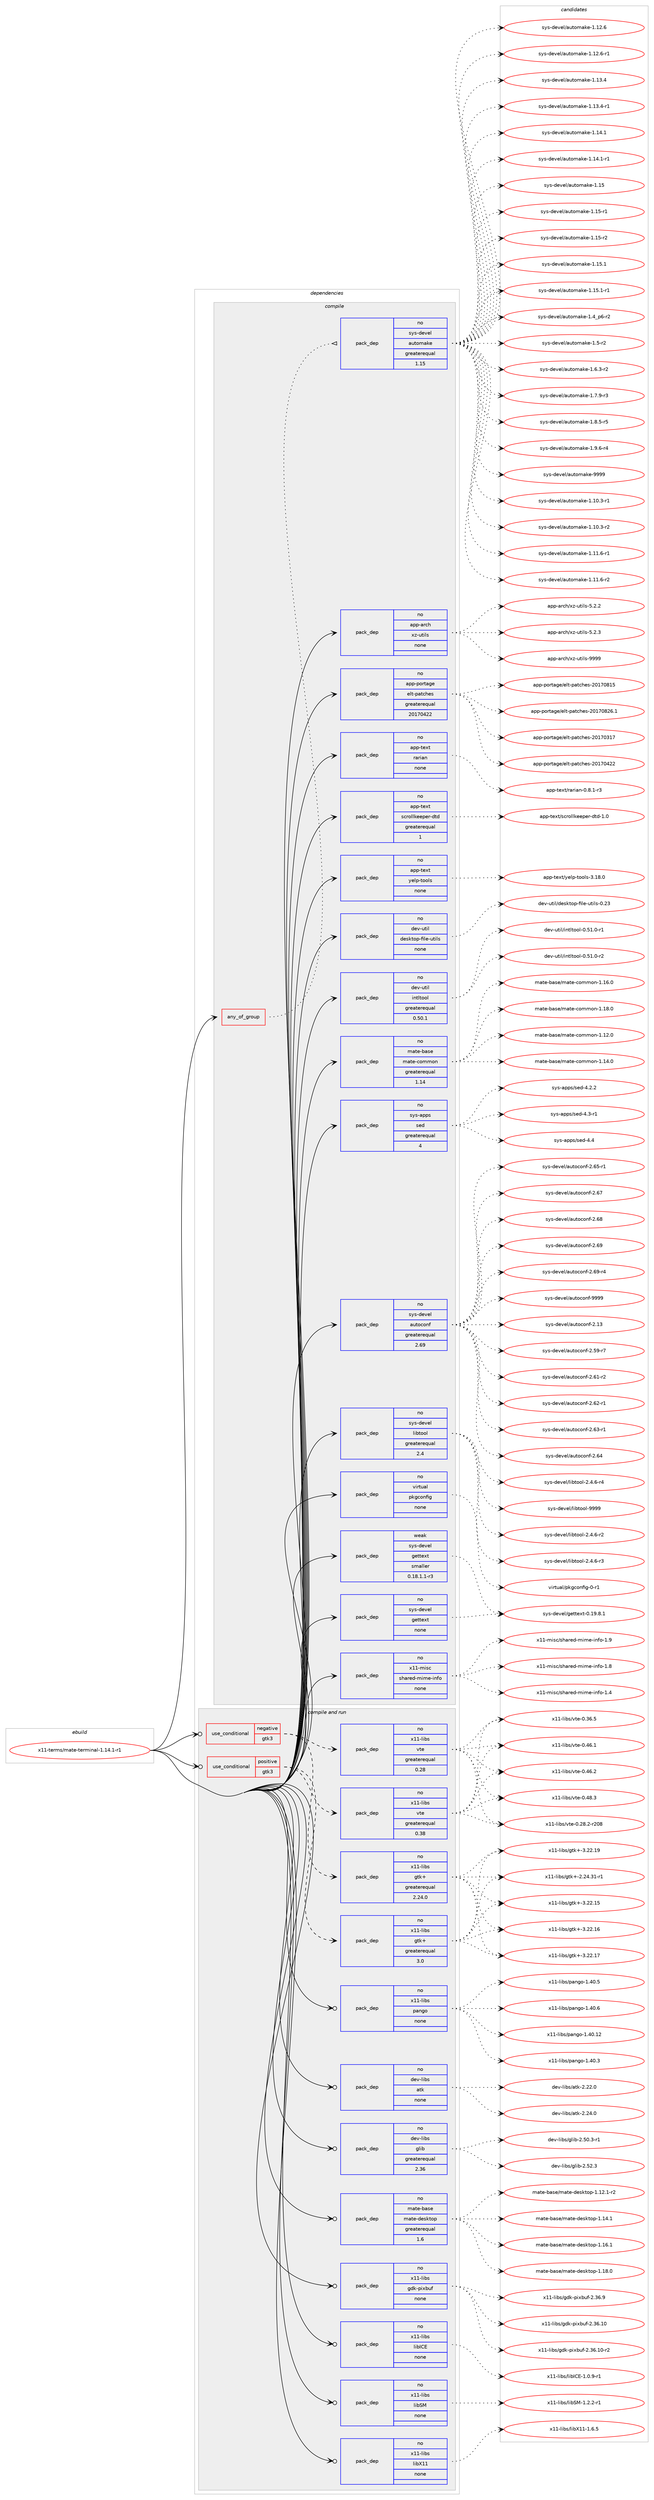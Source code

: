 digraph prolog {

# *************
# Graph options
# *************

newrank=true;
concentrate=true;
compound=true;
graph [rankdir=LR,fontname=Helvetica,fontsize=10,ranksep=1.5];#, ranksep=2.5, nodesep=0.2];
edge  [arrowhead=vee];
node  [fontname=Helvetica,fontsize=10];

# **********
# The ebuild
# **********

subgraph cluster_leftcol {
color=gray;
rank=same;
label=<<i>ebuild</i>>;
id [label="x11-terms/mate-terminal-1.14.1-r1", color=red, width=4, href="../x11-terms/mate-terminal-1.14.1-r1.svg"];
}

# ****************
# The dependencies
# ****************

subgraph cluster_midcol {
color=gray;
label=<<i>dependencies</i>>;
subgraph cluster_compile {
fillcolor="#eeeeee";
style=filled;
label=<<i>compile</i>>;
subgraph any9663 {
dependency528965 [label=<<TABLE BORDER="0" CELLBORDER="1" CELLSPACING="0" CELLPADDING="4"><TR><TD CELLPADDING="10">any_of_group</TD></TR></TABLE>>, shape=none, color=red];subgraph pack395229 {
dependency528966 [label=<<TABLE BORDER="0" CELLBORDER="1" CELLSPACING="0" CELLPADDING="4" WIDTH="220"><TR><TD ROWSPAN="6" CELLPADDING="30">pack_dep</TD></TR><TR><TD WIDTH="110">no</TD></TR><TR><TD>sys-devel</TD></TR><TR><TD>automake</TD></TR><TR><TD>greaterequal</TD></TR><TR><TD>1.15</TD></TR></TABLE>>, shape=none, color=blue];
}
dependency528965:e -> dependency528966:w [weight=20,style="dotted",arrowhead="oinv"];
}
id:e -> dependency528965:w [weight=20,style="solid",arrowhead="vee"];
subgraph pack395230 {
dependency528967 [label=<<TABLE BORDER="0" CELLBORDER="1" CELLSPACING="0" CELLPADDING="4" WIDTH="220"><TR><TD ROWSPAN="6" CELLPADDING="30">pack_dep</TD></TR><TR><TD WIDTH="110">no</TD></TR><TR><TD>app-arch</TD></TR><TR><TD>xz-utils</TD></TR><TR><TD>none</TD></TR><TR><TD></TD></TR></TABLE>>, shape=none, color=blue];
}
id:e -> dependency528967:w [weight=20,style="solid",arrowhead="vee"];
subgraph pack395231 {
dependency528968 [label=<<TABLE BORDER="0" CELLBORDER="1" CELLSPACING="0" CELLPADDING="4" WIDTH="220"><TR><TD ROWSPAN="6" CELLPADDING="30">pack_dep</TD></TR><TR><TD WIDTH="110">no</TD></TR><TR><TD>app-portage</TD></TR><TR><TD>elt-patches</TD></TR><TR><TD>greaterequal</TD></TR><TR><TD>20170422</TD></TR></TABLE>>, shape=none, color=blue];
}
id:e -> dependency528968:w [weight=20,style="solid",arrowhead="vee"];
subgraph pack395232 {
dependency528969 [label=<<TABLE BORDER="0" CELLBORDER="1" CELLSPACING="0" CELLPADDING="4" WIDTH="220"><TR><TD ROWSPAN="6" CELLPADDING="30">pack_dep</TD></TR><TR><TD WIDTH="110">no</TD></TR><TR><TD>app-text</TD></TR><TR><TD>rarian</TD></TR><TR><TD>none</TD></TR><TR><TD></TD></TR></TABLE>>, shape=none, color=blue];
}
id:e -> dependency528969:w [weight=20,style="solid",arrowhead="vee"];
subgraph pack395233 {
dependency528970 [label=<<TABLE BORDER="0" CELLBORDER="1" CELLSPACING="0" CELLPADDING="4" WIDTH="220"><TR><TD ROWSPAN="6" CELLPADDING="30">pack_dep</TD></TR><TR><TD WIDTH="110">no</TD></TR><TR><TD>app-text</TD></TR><TR><TD>scrollkeeper-dtd</TD></TR><TR><TD>greaterequal</TD></TR><TR><TD>1</TD></TR></TABLE>>, shape=none, color=blue];
}
id:e -> dependency528970:w [weight=20,style="solid",arrowhead="vee"];
subgraph pack395234 {
dependency528971 [label=<<TABLE BORDER="0" CELLBORDER="1" CELLSPACING="0" CELLPADDING="4" WIDTH="220"><TR><TD ROWSPAN="6" CELLPADDING="30">pack_dep</TD></TR><TR><TD WIDTH="110">no</TD></TR><TR><TD>app-text</TD></TR><TR><TD>yelp-tools</TD></TR><TR><TD>none</TD></TR><TR><TD></TD></TR></TABLE>>, shape=none, color=blue];
}
id:e -> dependency528971:w [weight=20,style="solid",arrowhead="vee"];
subgraph pack395235 {
dependency528972 [label=<<TABLE BORDER="0" CELLBORDER="1" CELLSPACING="0" CELLPADDING="4" WIDTH="220"><TR><TD ROWSPAN="6" CELLPADDING="30">pack_dep</TD></TR><TR><TD WIDTH="110">no</TD></TR><TR><TD>dev-util</TD></TR><TR><TD>desktop-file-utils</TD></TR><TR><TD>none</TD></TR><TR><TD></TD></TR></TABLE>>, shape=none, color=blue];
}
id:e -> dependency528972:w [weight=20,style="solid",arrowhead="vee"];
subgraph pack395236 {
dependency528973 [label=<<TABLE BORDER="0" CELLBORDER="1" CELLSPACING="0" CELLPADDING="4" WIDTH="220"><TR><TD ROWSPAN="6" CELLPADDING="30">pack_dep</TD></TR><TR><TD WIDTH="110">no</TD></TR><TR><TD>dev-util</TD></TR><TR><TD>intltool</TD></TR><TR><TD>greaterequal</TD></TR><TR><TD>0.50.1</TD></TR></TABLE>>, shape=none, color=blue];
}
id:e -> dependency528973:w [weight=20,style="solid",arrowhead="vee"];
subgraph pack395237 {
dependency528974 [label=<<TABLE BORDER="0" CELLBORDER="1" CELLSPACING="0" CELLPADDING="4" WIDTH="220"><TR><TD ROWSPAN="6" CELLPADDING="30">pack_dep</TD></TR><TR><TD WIDTH="110">no</TD></TR><TR><TD>mate-base</TD></TR><TR><TD>mate-common</TD></TR><TR><TD>greaterequal</TD></TR><TR><TD>1.14</TD></TR></TABLE>>, shape=none, color=blue];
}
id:e -> dependency528974:w [weight=20,style="solid",arrowhead="vee"];
subgraph pack395238 {
dependency528975 [label=<<TABLE BORDER="0" CELLBORDER="1" CELLSPACING="0" CELLPADDING="4" WIDTH="220"><TR><TD ROWSPAN="6" CELLPADDING="30">pack_dep</TD></TR><TR><TD WIDTH="110">no</TD></TR><TR><TD>sys-apps</TD></TR><TR><TD>sed</TD></TR><TR><TD>greaterequal</TD></TR><TR><TD>4</TD></TR></TABLE>>, shape=none, color=blue];
}
id:e -> dependency528975:w [weight=20,style="solid",arrowhead="vee"];
subgraph pack395239 {
dependency528976 [label=<<TABLE BORDER="0" CELLBORDER="1" CELLSPACING="0" CELLPADDING="4" WIDTH="220"><TR><TD ROWSPAN="6" CELLPADDING="30">pack_dep</TD></TR><TR><TD WIDTH="110">no</TD></TR><TR><TD>sys-devel</TD></TR><TR><TD>autoconf</TD></TR><TR><TD>greaterequal</TD></TR><TR><TD>2.69</TD></TR></TABLE>>, shape=none, color=blue];
}
id:e -> dependency528976:w [weight=20,style="solid",arrowhead="vee"];
subgraph pack395240 {
dependency528977 [label=<<TABLE BORDER="0" CELLBORDER="1" CELLSPACING="0" CELLPADDING="4" WIDTH="220"><TR><TD ROWSPAN="6" CELLPADDING="30">pack_dep</TD></TR><TR><TD WIDTH="110">no</TD></TR><TR><TD>sys-devel</TD></TR><TR><TD>gettext</TD></TR><TR><TD>none</TD></TR><TR><TD></TD></TR></TABLE>>, shape=none, color=blue];
}
id:e -> dependency528977:w [weight=20,style="solid",arrowhead="vee"];
subgraph pack395241 {
dependency528978 [label=<<TABLE BORDER="0" CELLBORDER="1" CELLSPACING="0" CELLPADDING="4" WIDTH="220"><TR><TD ROWSPAN="6" CELLPADDING="30">pack_dep</TD></TR><TR><TD WIDTH="110">no</TD></TR><TR><TD>sys-devel</TD></TR><TR><TD>libtool</TD></TR><TR><TD>greaterequal</TD></TR><TR><TD>2.4</TD></TR></TABLE>>, shape=none, color=blue];
}
id:e -> dependency528978:w [weight=20,style="solid",arrowhead="vee"];
subgraph pack395242 {
dependency528979 [label=<<TABLE BORDER="0" CELLBORDER="1" CELLSPACING="0" CELLPADDING="4" WIDTH="220"><TR><TD ROWSPAN="6" CELLPADDING="30">pack_dep</TD></TR><TR><TD WIDTH="110">no</TD></TR><TR><TD>virtual</TD></TR><TR><TD>pkgconfig</TD></TR><TR><TD>none</TD></TR><TR><TD></TD></TR></TABLE>>, shape=none, color=blue];
}
id:e -> dependency528979:w [weight=20,style="solid",arrowhead="vee"];
subgraph pack395243 {
dependency528980 [label=<<TABLE BORDER="0" CELLBORDER="1" CELLSPACING="0" CELLPADDING="4" WIDTH="220"><TR><TD ROWSPAN="6" CELLPADDING="30">pack_dep</TD></TR><TR><TD WIDTH="110">no</TD></TR><TR><TD>x11-misc</TD></TR><TR><TD>shared-mime-info</TD></TR><TR><TD>none</TD></TR><TR><TD></TD></TR></TABLE>>, shape=none, color=blue];
}
id:e -> dependency528980:w [weight=20,style="solid",arrowhead="vee"];
subgraph pack395244 {
dependency528981 [label=<<TABLE BORDER="0" CELLBORDER="1" CELLSPACING="0" CELLPADDING="4" WIDTH="220"><TR><TD ROWSPAN="6" CELLPADDING="30">pack_dep</TD></TR><TR><TD WIDTH="110">weak</TD></TR><TR><TD>sys-devel</TD></TR><TR><TD>gettext</TD></TR><TR><TD>smaller</TD></TR><TR><TD>0.18.1.1-r3</TD></TR></TABLE>>, shape=none, color=blue];
}
id:e -> dependency528981:w [weight=20,style="solid",arrowhead="vee"];
}
subgraph cluster_compileandrun {
fillcolor="#eeeeee";
style=filled;
label=<<i>compile and run</i>>;
subgraph cond123724 {
dependency528982 [label=<<TABLE BORDER="0" CELLBORDER="1" CELLSPACING="0" CELLPADDING="4"><TR><TD ROWSPAN="3" CELLPADDING="10">use_conditional</TD></TR><TR><TD>negative</TD></TR><TR><TD>gtk3</TD></TR></TABLE>>, shape=none, color=red];
subgraph pack395245 {
dependency528983 [label=<<TABLE BORDER="0" CELLBORDER="1" CELLSPACING="0" CELLPADDING="4" WIDTH="220"><TR><TD ROWSPAN="6" CELLPADDING="30">pack_dep</TD></TR><TR><TD WIDTH="110">no</TD></TR><TR><TD>x11-libs</TD></TR><TR><TD>gtk+</TD></TR><TR><TD>greaterequal</TD></TR><TR><TD>2.24.0</TD></TR></TABLE>>, shape=none, color=blue];
}
dependency528982:e -> dependency528983:w [weight=20,style="dashed",arrowhead="vee"];
subgraph pack395246 {
dependency528984 [label=<<TABLE BORDER="0" CELLBORDER="1" CELLSPACING="0" CELLPADDING="4" WIDTH="220"><TR><TD ROWSPAN="6" CELLPADDING="30">pack_dep</TD></TR><TR><TD WIDTH="110">no</TD></TR><TR><TD>x11-libs</TD></TR><TR><TD>vte</TD></TR><TR><TD>greaterequal</TD></TR><TR><TD>0.28</TD></TR></TABLE>>, shape=none, color=blue];
}
dependency528982:e -> dependency528984:w [weight=20,style="dashed",arrowhead="vee"];
}
id:e -> dependency528982:w [weight=20,style="solid",arrowhead="odotvee"];
subgraph cond123725 {
dependency528985 [label=<<TABLE BORDER="0" CELLBORDER="1" CELLSPACING="0" CELLPADDING="4"><TR><TD ROWSPAN="3" CELLPADDING="10">use_conditional</TD></TR><TR><TD>positive</TD></TR><TR><TD>gtk3</TD></TR></TABLE>>, shape=none, color=red];
subgraph pack395247 {
dependency528986 [label=<<TABLE BORDER="0" CELLBORDER="1" CELLSPACING="0" CELLPADDING="4" WIDTH="220"><TR><TD ROWSPAN="6" CELLPADDING="30">pack_dep</TD></TR><TR><TD WIDTH="110">no</TD></TR><TR><TD>x11-libs</TD></TR><TR><TD>gtk+</TD></TR><TR><TD>greaterequal</TD></TR><TR><TD>3.0</TD></TR></TABLE>>, shape=none, color=blue];
}
dependency528985:e -> dependency528986:w [weight=20,style="dashed",arrowhead="vee"];
subgraph pack395248 {
dependency528987 [label=<<TABLE BORDER="0" CELLBORDER="1" CELLSPACING="0" CELLPADDING="4" WIDTH="220"><TR><TD ROWSPAN="6" CELLPADDING="30">pack_dep</TD></TR><TR><TD WIDTH="110">no</TD></TR><TR><TD>x11-libs</TD></TR><TR><TD>vte</TD></TR><TR><TD>greaterequal</TD></TR><TR><TD>0.38</TD></TR></TABLE>>, shape=none, color=blue];
}
dependency528985:e -> dependency528987:w [weight=20,style="dashed",arrowhead="vee"];
}
id:e -> dependency528985:w [weight=20,style="solid",arrowhead="odotvee"];
subgraph pack395249 {
dependency528988 [label=<<TABLE BORDER="0" CELLBORDER="1" CELLSPACING="0" CELLPADDING="4" WIDTH="220"><TR><TD ROWSPAN="6" CELLPADDING="30">pack_dep</TD></TR><TR><TD WIDTH="110">no</TD></TR><TR><TD>dev-libs</TD></TR><TR><TD>atk</TD></TR><TR><TD>none</TD></TR><TR><TD></TD></TR></TABLE>>, shape=none, color=blue];
}
id:e -> dependency528988:w [weight=20,style="solid",arrowhead="odotvee"];
subgraph pack395250 {
dependency528989 [label=<<TABLE BORDER="0" CELLBORDER="1" CELLSPACING="0" CELLPADDING="4" WIDTH="220"><TR><TD ROWSPAN="6" CELLPADDING="30">pack_dep</TD></TR><TR><TD WIDTH="110">no</TD></TR><TR><TD>dev-libs</TD></TR><TR><TD>glib</TD></TR><TR><TD>greaterequal</TD></TR><TR><TD>2.36</TD></TR></TABLE>>, shape=none, color=blue];
}
id:e -> dependency528989:w [weight=20,style="solid",arrowhead="odotvee"];
subgraph pack395251 {
dependency528990 [label=<<TABLE BORDER="0" CELLBORDER="1" CELLSPACING="0" CELLPADDING="4" WIDTH="220"><TR><TD ROWSPAN="6" CELLPADDING="30">pack_dep</TD></TR><TR><TD WIDTH="110">no</TD></TR><TR><TD>mate-base</TD></TR><TR><TD>mate-desktop</TD></TR><TR><TD>greaterequal</TD></TR><TR><TD>1.6</TD></TR></TABLE>>, shape=none, color=blue];
}
id:e -> dependency528990:w [weight=20,style="solid",arrowhead="odotvee"];
subgraph pack395252 {
dependency528991 [label=<<TABLE BORDER="0" CELLBORDER="1" CELLSPACING="0" CELLPADDING="4" WIDTH="220"><TR><TD ROWSPAN="6" CELLPADDING="30">pack_dep</TD></TR><TR><TD WIDTH="110">no</TD></TR><TR><TD>x11-libs</TD></TR><TR><TD>gdk-pixbuf</TD></TR><TR><TD>none</TD></TR><TR><TD></TD></TR></TABLE>>, shape=none, color=blue];
}
id:e -> dependency528991:w [weight=20,style="solid",arrowhead="odotvee"];
subgraph pack395253 {
dependency528992 [label=<<TABLE BORDER="0" CELLBORDER="1" CELLSPACING="0" CELLPADDING="4" WIDTH="220"><TR><TD ROWSPAN="6" CELLPADDING="30">pack_dep</TD></TR><TR><TD WIDTH="110">no</TD></TR><TR><TD>x11-libs</TD></TR><TR><TD>libICE</TD></TR><TR><TD>none</TD></TR><TR><TD></TD></TR></TABLE>>, shape=none, color=blue];
}
id:e -> dependency528992:w [weight=20,style="solid",arrowhead="odotvee"];
subgraph pack395254 {
dependency528993 [label=<<TABLE BORDER="0" CELLBORDER="1" CELLSPACING="0" CELLPADDING="4" WIDTH="220"><TR><TD ROWSPAN="6" CELLPADDING="30">pack_dep</TD></TR><TR><TD WIDTH="110">no</TD></TR><TR><TD>x11-libs</TD></TR><TR><TD>libSM</TD></TR><TR><TD>none</TD></TR><TR><TD></TD></TR></TABLE>>, shape=none, color=blue];
}
id:e -> dependency528993:w [weight=20,style="solid",arrowhead="odotvee"];
subgraph pack395255 {
dependency528994 [label=<<TABLE BORDER="0" CELLBORDER="1" CELLSPACING="0" CELLPADDING="4" WIDTH="220"><TR><TD ROWSPAN="6" CELLPADDING="30">pack_dep</TD></TR><TR><TD WIDTH="110">no</TD></TR><TR><TD>x11-libs</TD></TR><TR><TD>libX11</TD></TR><TR><TD>none</TD></TR><TR><TD></TD></TR></TABLE>>, shape=none, color=blue];
}
id:e -> dependency528994:w [weight=20,style="solid",arrowhead="odotvee"];
subgraph pack395256 {
dependency528995 [label=<<TABLE BORDER="0" CELLBORDER="1" CELLSPACING="0" CELLPADDING="4" WIDTH="220"><TR><TD ROWSPAN="6" CELLPADDING="30">pack_dep</TD></TR><TR><TD WIDTH="110">no</TD></TR><TR><TD>x11-libs</TD></TR><TR><TD>pango</TD></TR><TR><TD>none</TD></TR><TR><TD></TD></TR></TABLE>>, shape=none, color=blue];
}
id:e -> dependency528995:w [weight=20,style="solid",arrowhead="odotvee"];
}
subgraph cluster_run {
fillcolor="#eeeeee";
style=filled;
label=<<i>run</i>>;
}
}

# **************
# The candidates
# **************

subgraph cluster_choices {
rank=same;
color=gray;
label=<<i>candidates</i>>;

subgraph choice395229 {
color=black;
nodesep=1;
choice11512111545100101118101108479711711611110997107101454946494846514511449 [label="sys-devel/automake-1.10.3-r1", color=red, width=4,href="../sys-devel/automake-1.10.3-r1.svg"];
choice11512111545100101118101108479711711611110997107101454946494846514511450 [label="sys-devel/automake-1.10.3-r2", color=red, width=4,href="../sys-devel/automake-1.10.3-r2.svg"];
choice11512111545100101118101108479711711611110997107101454946494946544511449 [label="sys-devel/automake-1.11.6-r1", color=red, width=4,href="../sys-devel/automake-1.11.6-r1.svg"];
choice11512111545100101118101108479711711611110997107101454946494946544511450 [label="sys-devel/automake-1.11.6-r2", color=red, width=4,href="../sys-devel/automake-1.11.6-r2.svg"];
choice1151211154510010111810110847971171161111099710710145494649504654 [label="sys-devel/automake-1.12.6", color=red, width=4,href="../sys-devel/automake-1.12.6.svg"];
choice11512111545100101118101108479711711611110997107101454946495046544511449 [label="sys-devel/automake-1.12.6-r1", color=red, width=4,href="../sys-devel/automake-1.12.6-r1.svg"];
choice1151211154510010111810110847971171161111099710710145494649514652 [label="sys-devel/automake-1.13.4", color=red, width=4,href="../sys-devel/automake-1.13.4.svg"];
choice11512111545100101118101108479711711611110997107101454946495146524511449 [label="sys-devel/automake-1.13.4-r1", color=red, width=4,href="../sys-devel/automake-1.13.4-r1.svg"];
choice1151211154510010111810110847971171161111099710710145494649524649 [label="sys-devel/automake-1.14.1", color=red, width=4,href="../sys-devel/automake-1.14.1.svg"];
choice11512111545100101118101108479711711611110997107101454946495246494511449 [label="sys-devel/automake-1.14.1-r1", color=red, width=4,href="../sys-devel/automake-1.14.1-r1.svg"];
choice115121115451001011181011084797117116111109971071014549464953 [label="sys-devel/automake-1.15", color=red, width=4,href="../sys-devel/automake-1.15.svg"];
choice1151211154510010111810110847971171161111099710710145494649534511449 [label="sys-devel/automake-1.15-r1", color=red, width=4,href="../sys-devel/automake-1.15-r1.svg"];
choice1151211154510010111810110847971171161111099710710145494649534511450 [label="sys-devel/automake-1.15-r2", color=red, width=4,href="../sys-devel/automake-1.15-r2.svg"];
choice1151211154510010111810110847971171161111099710710145494649534649 [label="sys-devel/automake-1.15.1", color=red, width=4,href="../sys-devel/automake-1.15.1.svg"];
choice11512111545100101118101108479711711611110997107101454946495346494511449 [label="sys-devel/automake-1.15.1-r1", color=red, width=4,href="../sys-devel/automake-1.15.1-r1.svg"];
choice115121115451001011181011084797117116111109971071014549465295112544511450 [label="sys-devel/automake-1.4_p6-r2", color=red, width=4,href="../sys-devel/automake-1.4_p6-r2.svg"];
choice11512111545100101118101108479711711611110997107101454946534511450 [label="sys-devel/automake-1.5-r2", color=red, width=4,href="../sys-devel/automake-1.5-r2.svg"];
choice115121115451001011181011084797117116111109971071014549465446514511450 [label="sys-devel/automake-1.6.3-r2", color=red, width=4,href="../sys-devel/automake-1.6.3-r2.svg"];
choice115121115451001011181011084797117116111109971071014549465546574511451 [label="sys-devel/automake-1.7.9-r3", color=red, width=4,href="../sys-devel/automake-1.7.9-r3.svg"];
choice115121115451001011181011084797117116111109971071014549465646534511453 [label="sys-devel/automake-1.8.5-r5", color=red, width=4,href="../sys-devel/automake-1.8.5-r5.svg"];
choice115121115451001011181011084797117116111109971071014549465746544511452 [label="sys-devel/automake-1.9.6-r4", color=red, width=4,href="../sys-devel/automake-1.9.6-r4.svg"];
choice115121115451001011181011084797117116111109971071014557575757 [label="sys-devel/automake-9999", color=red, width=4,href="../sys-devel/automake-9999.svg"];
dependency528966:e -> choice11512111545100101118101108479711711611110997107101454946494846514511449:w [style=dotted,weight="100"];
dependency528966:e -> choice11512111545100101118101108479711711611110997107101454946494846514511450:w [style=dotted,weight="100"];
dependency528966:e -> choice11512111545100101118101108479711711611110997107101454946494946544511449:w [style=dotted,weight="100"];
dependency528966:e -> choice11512111545100101118101108479711711611110997107101454946494946544511450:w [style=dotted,weight="100"];
dependency528966:e -> choice1151211154510010111810110847971171161111099710710145494649504654:w [style=dotted,weight="100"];
dependency528966:e -> choice11512111545100101118101108479711711611110997107101454946495046544511449:w [style=dotted,weight="100"];
dependency528966:e -> choice1151211154510010111810110847971171161111099710710145494649514652:w [style=dotted,weight="100"];
dependency528966:e -> choice11512111545100101118101108479711711611110997107101454946495146524511449:w [style=dotted,weight="100"];
dependency528966:e -> choice1151211154510010111810110847971171161111099710710145494649524649:w [style=dotted,weight="100"];
dependency528966:e -> choice11512111545100101118101108479711711611110997107101454946495246494511449:w [style=dotted,weight="100"];
dependency528966:e -> choice115121115451001011181011084797117116111109971071014549464953:w [style=dotted,weight="100"];
dependency528966:e -> choice1151211154510010111810110847971171161111099710710145494649534511449:w [style=dotted,weight="100"];
dependency528966:e -> choice1151211154510010111810110847971171161111099710710145494649534511450:w [style=dotted,weight="100"];
dependency528966:e -> choice1151211154510010111810110847971171161111099710710145494649534649:w [style=dotted,weight="100"];
dependency528966:e -> choice11512111545100101118101108479711711611110997107101454946495346494511449:w [style=dotted,weight="100"];
dependency528966:e -> choice115121115451001011181011084797117116111109971071014549465295112544511450:w [style=dotted,weight="100"];
dependency528966:e -> choice11512111545100101118101108479711711611110997107101454946534511450:w [style=dotted,weight="100"];
dependency528966:e -> choice115121115451001011181011084797117116111109971071014549465446514511450:w [style=dotted,weight="100"];
dependency528966:e -> choice115121115451001011181011084797117116111109971071014549465546574511451:w [style=dotted,weight="100"];
dependency528966:e -> choice115121115451001011181011084797117116111109971071014549465646534511453:w [style=dotted,weight="100"];
dependency528966:e -> choice115121115451001011181011084797117116111109971071014549465746544511452:w [style=dotted,weight="100"];
dependency528966:e -> choice115121115451001011181011084797117116111109971071014557575757:w [style=dotted,weight="100"];
}
subgraph choice395230 {
color=black;
nodesep=1;
choice971121124597114991044712012245117116105108115455346504650 [label="app-arch/xz-utils-5.2.2", color=red, width=4,href="../app-arch/xz-utils-5.2.2.svg"];
choice971121124597114991044712012245117116105108115455346504651 [label="app-arch/xz-utils-5.2.3", color=red, width=4,href="../app-arch/xz-utils-5.2.3.svg"];
choice9711211245971149910447120122451171161051081154557575757 [label="app-arch/xz-utils-9999", color=red, width=4,href="../app-arch/xz-utils-9999.svg"];
dependency528967:e -> choice971121124597114991044712012245117116105108115455346504650:w [style=dotted,weight="100"];
dependency528967:e -> choice971121124597114991044712012245117116105108115455346504651:w [style=dotted,weight="100"];
dependency528967:e -> choice9711211245971149910447120122451171161051081154557575757:w [style=dotted,weight="100"];
}
subgraph choice395231 {
color=black;
nodesep=1;
choice97112112451121111141169710310147101108116451129711699104101115455048495548514955 [label="app-portage/elt-patches-20170317", color=red, width=4,href="../app-portage/elt-patches-20170317.svg"];
choice97112112451121111141169710310147101108116451129711699104101115455048495548525050 [label="app-portage/elt-patches-20170422", color=red, width=4,href="../app-portage/elt-patches-20170422.svg"];
choice97112112451121111141169710310147101108116451129711699104101115455048495548564953 [label="app-portage/elt-patches-20170815", color=red, width=4,href="../app-portage/elt-patches-20170815.svg"];
choice971121124511211111411697103101471011081164511297116991041011154550484955485650544649 [label="app-portage/elt-patches-20170826.1", color=red, width=4,href="../app-portage/elt-patches-20170826.1.svg"];
dependency528968:e -> choice97112112451121111141169710310147101108116451129711699104101115455048495548514955:w [style=dotted,weight="100"];
dependency528968:e -> choice97112112451121111141169710310147101108116451129711699104101115455048495548525050:w [style=dotted,weight="100"];
dependency528968:e -> choice97112112451121111141169710310147101108116451129711699104101115455048495548564953:w [style=dotted,weight="100"];
dependency528968:e -> choice971121124511211111411697103101471011081164511297116991041011154550484955485650544649:w [style=dotted,weight="100"];
}
subgraph choice395232 {
color=black;
nodesep=1;
choice97112112451161011201164711497114105971104548465646494511451 [label="app-text/rarian-0.8.1-r3", color=red, width=4,href="../app-text/rarian-0.8.1-r3.svg"];
dependency528969:e -> choice97112112451161011201164711497114105971104548465646494511451:w [style=dotted,weight="100"];
}
subgraph choice395233 {
color=black;
nodesep=1;
choice971121124511610112011647115991141111081081071011011121011144510011610045494648 [label="app-text/scrollkeeper-dtd-1.0", color=red, width=4,href="../app-text/scrollkeeper-dtd-1.0.svg"];
dependency528970:e -> choice971121124511610112011647115991141111081081071011011121011144510011610045494648:w [style=dotted,weight="100"];
}
subgraph choice395234 {
color=black;
nodesep=1;
choice9711211245116101120116471211011081124511611111110811545514649564648 [label="app-text/yelp-tools-3.18.0", color=red, width=4,href="../app-text/yelp-tools-3.18.0.svg"];
dependency528971:e -> choice9711211245116101120116471211011081124511611111110811545514649564648:w [style=dotted,weight="100"];
}
subgraph choice395235 {
color=black;
nodesep=1;
choice100101118451171161051084710010111510711611111245102105108101451171161051081154548465051 [label="dev-util/desktop-file-utils-0.23", color=red, width=4,href="../dev-util/desktop-file-utils-0.23.svg"];
dependency528972:e -> choice100101118451171161051084710010111510711611111245102105108101451171161051081154548465051:w [style=dotted,weight="100"];
}
subgraph choice395236 {
color=black;
nodesep=1;
choice1001011184511711610510847105110116108116111111108454846534946484511449 [label="dev-util/intltool-0.51.0-r1", color=red, width=4,href="../dev-util/intltool-0.51.0-r1.svg"];
choice1001011184511711610510847105110116108116111111108454846534946484511450 [label="dev-util/intltool-0.51.0-r2", color=red, width=4,href="../dev-util/intltool-0.51.0-r2.svg"];
dependency528973:e -> choice1001011184511711610510847105110116108116111111108454846534946484511449:w [style=dotted,weight="100"];
dependency528973:e -> choice1001011184511711610510847105110116108116111111108454846534946484511450:w [style=dotted,weight="100"];
}
subgraph choice395237 {
color=black;
nodesep=1;
choice109971161014598971151014710997116101459911110910911111045494649504648 [label="mate-base/mate-common-1.12.0", color=red, width=4,href="../mate-base/mate-common-1.12.0.svg"];
choice109971161014598971151014710997116101459911110910911111045494649524648 [label="mate-base/mate-common-1.14.0", color=red, width=4,href="../mate-base/mate-common-1.14.0.svg"];
choice109971161014598971151014710997116101459911110910911111045494649544648 [label="mate-base/mate-common-1.16.0", color=red, width=4,href="../mate-base/mate-common-1.16.0.svg"];
choice109971161014598971151014710997116101459911110910911111045494649564648 [label="mate-base/mate-common-1.18.0", color=red, width=4,href="../mate-base/mate-common-1.18.0.svg"];
dependency528974:e -> choice109971161014598971151014710997116101459911110910911111045494649504648:w [style=dotted,weight="100"];
dependency528974:e -> choice109971161014598971151014710997116101459911110910911111045494649524648:w [style=dotted,weight="100"];
dependency528974:e -> choice109971161014598971151014710997116101459911110910911111045494649544648:w [style=dotted,weight="100"];
dependency528974:e -> choice109971161014598971151014710997116101459911110910911111045494649564648:w [style=dotted,weight="100"];
}
subgraph choice395238 {
color=black;
nodesep=1;
choice115121115459711211211547115101100455246504650 [label="sys-apps/sed-4.2.2", color=red, width=4,href="../sys-apps/sed-4.2.2.svg"];
choice115121115459711211211547115101100455246514511449 [label="sys-apps/sed-4.3-r1", color=red, width=4,href="../sys-apps/sed-4.3-r1.svg"];
choice11512111545971121121154711510110045524652 [label="sys-apps/sed-4.4", color=red, width=4,href="../sys-apps/sed-4.4.svg"];
dependency528975:e -> choice115121115459711211211547115101100455246504650:w [style=dotted,weight="100"];
dependency528975:e -> choice115121115459711211211547115101100455246514511449:w [style=dotted,weight="100"];
dependency528975:e -> choice11512111545971121121154711510110045524652:w [style=dotted,weight="100"];
}
subgraph choice395239 {
color=black;
nodesep=1;
choice115121115451001011181011084797117116111991111101024550464951 [label="sys-devel/autoconf-2.13", color=red, width=4,href="../sys-devel/autoconf-2.13.svg"];
choice1151211154510010111810110847971171161119911111010245504653574511455 [label="sys-devel/autoconf-2.59-r7", color=red, width=4,href="../sys-devel/autoconf-2.59-r7.svg"];
choice1151211154510010111810110847971171161119911111010245504654494511450 [label="sys-devel/autoconf-2.61-r2", color=red, width=4,href="../sys-devel/autoconf-2.61-r2.svg"];
choice1151211154510010111810110847971171161119911111010245504654504511449 [label="sys-devel/autoconf-2.62-r1", color=red, width=4,href="../sys-devel/autoconf-2.62-r1.svg"];
choice1151211154510010111810110847971171161119911111010245504654514511449 [label="sys-devel/autoconf-2.63-r1", color=red, width=4,href="../sys-devel/autoconf-2.63-r1.svg"];
choice115121115451001011181011084797117116111991111101024550465452 [label="sys-devel/autoconf-2.64", color=red, width=4,href="../sys-devel/autoconf-2.64.svg"];
choice1151211154510010111810110847971171161119911111010245504654534511449 [label="sys-devel/autoconf-2.65-r1", color=red, width=4,href="../sys-devel/autoconf-2.65-r1.svg"];
choice115121115451001011181011084797117116111991111101024550465455 [label="sys-devel/autoconf-2.67", color=red, width=4,href="../sys-devel/autoconf-2.67.svg"];
choice115121115451001011181011084797117116111991111101024550465456 [label="sys-devel/autoconf-2.68", color=red, width=4,href="../sys-devel/autoconf-2.68.svg"];
choice115121115451001011181011084797117116111991111101024550465457 [label="sys-devel/autoconf-2.69", color=red, width=4,href="../sys-devel/autoconf-2.69.svg"];
choice1151211154510010111810110847971171161119911111010245504654574511452 [label="sys-devel/autoconf-2.69-r4", color=red, width=4,href="../sys-devel/autoconf-2.69-r4.svg"];
choice115121115451001011181011084797117116111991111101024557575757 [label="sys-devel/autoconf-9999", color=red, width=4,href="../sys-devel/autoconf-9999.svg"];
dependency528976:e -> choice115121115451001011181011084797117116111991111101024550464951:w [style=dotted,weight="100"];
dependency528976:e -> choice1151211154510010111810110847971171161119911111010245504653574511455:w [style=dotted,weight="100"];
dependency528976:e -> choice1151211154510010111810110847971171161119911111010245504654494511450:w [style=dotted,weight="100"];
dependency528976:e -> choice1151211154510010111810110847971171161119911111010245504654504511449:w [style=dotted,weight="100"];
dependency528976:e -> choice1151211154510010111810110847971171161119911111010245504654514511449:w [style=dotted,weight="100"];
dependency528976:e -> choice115121115451001011181011084797117116111991111101024550465452:w [style=dotted,weight="100"];
dependency528976:e -> choice1151211154510010111810110847971171161119911111010245504654534511449:w [style=dotted,weight="100"];
dependency528976:e -> choice115121115451001011181011084797117116111991111101024550465455:w [style=dotted,weight="100"];
dependency528976:e -> choice115121115451001011181011084797117116111991111101024550465456:w [style=dotted,weight="100"];
dependency528976:e -> choice115121115451001011181011084797117116111991111101024550465457:w [style=dotted,weight="100"];
dependency528976:e -> choice1151211154510010111810110847971171161119911111010245504654574511452:w [style=dotted,weight="100"];
dependency528976:e -> choice115121115451001011181011084797117116111991111101024557575757:w [style=dotted,weight="100"];
}
subgraph choice395240 {
color=black;
nodesep=1;
choice1151211154510010111810110847103101116116101120116454846495746564649 [label="sys-devel/gettext-0.19.8.1", color=red, width=4,href="../sys-devel/gettext-0.19.8.1.svg"];
dependency528977:e -> choice1151211154510010111810110847103101116116101120116454846495746564649:w [style=dotted,weight="100"];
}
subgraph choice395241 {
color=black;
nodesep=1;
choice1151211154510010111810110847108105981161111111084550465246544511450 [label="sys-devel/libtool-2.4.6-r2", color=red, width=4,href="../sys-devel/libtool-2.4.6-r2.svg"];
choice1151211154510010111810110847108105981161111111084550465246544511451 [label="sys-devel/libtool-2.4.6-r3", color=red, width=4,href="../sys-devel/libtool-2.4.6-r3.svg"];
choice1151211154510010111810110847108105981161111111084550465246544511452 [label="sys-devel/libtool-2.4.6-r4", color=red, width=4,href="../sys-devel/libtool-2.4.6-r4.svg"];
choice1151211154510010111810110847108105981161111111084557575757 [label="sys-devel/libtool-9999", color=red, width=4,href="../sys-devel/libtool-9999.svg"];
dependency528978:e -> choice1151211154510010111810110847108105981161111111084550465246544511450:w [style=dotted,weight="100"];
dependency528978:e -> choice1151211154510010111810110847108105981161111111084550465246544511451:w [style=dotted,weight="100"];
dependency528978:e -> choice1151211154510010111810110847108105981161111111084550465246544511452:w [style=dotted,weight="100"];
dependency528978:e -> choice1151211154510010111810110847108105981161111111084557575757:w [style=dotted,weight="100"];
}
subgraph choice395242 {
color=black;
nodesep=1;
choice11810511411611797108471121071039911111010210510345484511449 [label="virtual/pkgconfig-0-r1", color=red, width=4,href="../virtual/pkgconfig-0-r1.svg"];
dependency528979:e -> choice11810511411611797108471121071039911111010210510345484511449:w [style=dotted,weight="100"];
}
subgraph choice395243 {
color=black;
nodesep=1;
choice120494945109105115994711510497114101100451091051091014510511010211145494652 [label="x11-misc/shared-mime-info-1.4", color=red, width=4,href="../x11-misc/shared-mime-info-1.4.svg"];
choice120494945109105115994711510497114101100451091051091014510511010211145494656 [label="x11-misc/shared-mime-info-1.8", color=red, width=4,href="../x11-misc/shared-mime-info-1.8.svg"];
choice120494945109105115994711510497114101100451091051091014510511010211145494657 [label="x11-misc/shared-mime-info-1.9", color=red, width=4,href="../x11-misc/shared-mime-info-1.9.svg"];
dependency528980:e -> choice120494945109105115994711510497114101100451091051091014510511010211145494652:w [style=dotted,weight="100"];
dependency528980:e -> choice120494945109105115994711510497114101100451091051091014510511010211145494656:w [style=dotted,weight="100"];
dependency528980:e -> choice120494945109105115994711510497114101100451091051091014510511010211145494657:w [style=dotted,weight="100"];
}
subgraph choice395244 {
color=black;
nodesep=1;
choice1151211154510010111810110847103101116116101120116454846495746564649 [label="sys-devel/gettext-0.19.8.1", color=red, width=4,href="../sys-devel/gettext-0.19.8.1.svg"];
dependency528981:e -> choice1151211154510010111810110847103101116116101120116454846495746564649:w [style=dotted,weight="100"];
}
subgraph choice395245 {
color=black;
nodesep=1;
choice12049494510810598115471031161074345504650524651494511449 [label="x11-libs/gtk+-2.24.31-r1", color=red, width=4,href="../x11-libs/gtk+-2.24.31-r1.svg"];
choice1204949451081059811547103116107434551465050464953 [label="x11-libs/gtk+-3.22.15", color=red, width=4,href="../x11-libs/gtk+-3.22.15.svg"];
choice1204949451081059811547103116107434551465050464954 [label="x11-libs/gtk+-3.22.16", color=red, width=4,href="../x11-libs/gtk+-3.22.16.svg"];
choice1204949451081059811547103116107434551465050464955 [label="x11-libs/gtk+-3.22.17", color=red, width=4,href="../x11-libs/gtk+-3.22.17.svg"];
choice1204949451081059811547103116107434551465050464957 [label="x11-libs/gtk+-3.22.19", color=red, width=4,href="../x11-libs/gtk+-3.22.19.svg"];
dependency528983:e -> choice12049494510810598115471031161074345504650524651494511449:w [style=dotted,weight="100"];
dependency528983:e -> choice1204949451081059811547103116107434551465050464953:w [style=dotted,weight="100"];
dependency528983:e -> choice1204949451081059811547103116107434551465050464954:w [style=dotted,weight="100"];
dependency528983:e -> choice1204949451081059811547103116107434551465050464955:w [style=dotted,weight="100"];
dependency528983:e -> choice1204949451081059811547103116107434551465050464957:w [style=dotted,weight="100"];
}
subgraph choice395246 {
color=black;
nodesep=1;
choice12049494510810598115471181161014548465056465045114504856 [label="x11-libs/vte-0.28.2-r208", color=red, width=4,href="../x11-libs/vte-0.28.2-r208.svg"];
choice120494945108105981154711811610145484651544653 [label="x11-libs/vte-0.36.5", color=red, width=4,href="../x11-libs/vte-0.36.5.svg"];
choice120494945108105981154711811610145484652544649 [label="x11-libs/vte-0.46.1", color=red, width=4,href="../x11-libs/vte-0.46.1.svg"];
choice120494945108105981154711811610145484652544650 [label="x11-libs/vte-0.46.2", color=red, width=4,href="../x11-libs/vte-0.46.2.svg"];
choice120494945108105981154711811610145484652564651 [label="x11-libs/vte-0.48.3", color=red, width=4,href="../x11-libs/vte-0.48.3.svg"];
dependency528984:e -> choice12049494510810598115471181161014548465056465045114504856:w [style=dotted,weight="100"];
dependency528984:e -> choice120494945108105981154711811610145484651544653:w [style=dotted,weight="100"];
dependency528984:e -> choice120494945108105981154711811610145484652544649:w [style=dotted,weight="100"];
dependency528984:e -> choice120494945108105981154711811610145484652544650:w [style=dotted,weight="100"];
dependency528984:e -> choice120494945108105981154711811610145484652564651:w [style=dotted,weight="100"];
}
subgraph choice395247 {
color=black;
nodesep=1;
choice12049494510810598115471031161074345504650524651494511449 [label="x11-libs/gtk+-2.24.31-r1", color=red, width=4,href="../x11-libs/gtk+-2.24.31-r1.svg"];
choice1204949451081059811547103116107434551465050464953 [label="x11-libs/gtk+-3.22.15", color=red, width=4,href="../x11-libs/gtk+-3.22.15.svg"];
choice1204949451081059811547103116107434551465050464954 [label="x11-libs/gtk+-3.22.16", color=red, width=4,href="../x11-libs/gtk+-3.22.16.svg"];
choice1204949451081059811547103116107434551465050464955 [label="x11-libs/gtk+-3.22.17", color=red, width=4,href="../x11-libs/gtk+-3.22.17.svg"];
choice1204949451081059811547103116107434551465050464957 [label="x11-libs/gtk+-3.22.19", color=red, width=4,href="../x11-libs/gtk+-3.22.19.svg"];
dependency528986:e -> choice12049494510810598115471031161074345504650524651494511449:w [style=dotted,weight="100"];
dependency528986:e -> choice1204949451081059811547103116107434551465050464953:w [style=dotted,weight="100"];
dependency528986:e -> choice1204949451081059811547103116107434551465050464954:w [style=dotted,weight="100"];
dependency528986:e -> choice1204949451081059811547103116107434551465050464955:w [style=dotted,weight="100"];
dependency528986:e -> choice1204949451081059811547103116107434551465050464957:w [style=dotted,weight="100"];
}
subgraph choice395248 {
color=black;
nodesep=1;
choice12049494510810598115471181161014548465056465045114504856 [label="x11-libs/vte-0.28.2-r208", color=red, width=4,href="../x11-libs/vte-0.28.2-r208.svg"];
choice120494945108105981154711811610145484651544653 [label="x11-libs/vte-0.36.5", color=red, width=4,href="../x11-libs/vte-0.36.5.svg"];
choice120494945108105981154711811610145484652544649 [label="x11-libs/vte-0.46.1", color=red, width=4,href="../x11-libs/vte-0.46.1.svg"];
choice120494945108105981154711811610145484652544650 [label="x11-libs/vte-0.46.2", color=red, width=4,href="../x11-libs/vte-0.46.2.svg"];
choice120494945108105981154711811610145484652564651 [label="x11-libs/vte-0.48.3", color=red, width=4,href="../x11-libs/vte-0.48.3.svg"];
dependency528987:e -> choice12049494510810598115471181161014548465056465045114504856:w [style=dotted,weight="100"];
dependency528987:e -> choice120494945108105981154711811610145484651544653:w [style=dotted,weight="100"];
dependency528987:e -> choice120494945108105981154711811610145484652544649:w [style=dotted,weight="100"];
dependency528987:e -> choice120494945108105981154711811610145484652544650:w [style=dotted,weight="100"];
dependency528987:e -> choice120494945108105981154711811610145484652564651:w [style=dotted,weight="100"];
}
subgraph choice395249 {
color=black;
nodesep=1;
choice1001011184510810598115479711610745504650504648 [label="dev-libs/atk-2.22.0", color=red, width=4,href="../dev-libs/atk-2.22.0.svg"];
choice1001011184510810598115479711610745504650524648 [label="dev-libs/atk-2.24.0", color=red, width=4,href="../dev-libs/atk-2.24.0.svg"];
dependency528988:e -> choice1001011184510810598115479711610745504650504648:w [style=dotted,weight="100"];
dependency528988:e -> choice1001011184510810598115479711610745504650524648:w [style=dotted,weight="100"];
}
subgraph choice395250 {
color=black;
nodesep=1;
choice10010111845108105981154710310810598455046534846514511449 [label="dev-libs/glib-2.50.3-r1", color=red, width=4,href="../dev-libs/glib-2.50.3-r1.svg"];
choice1001011184510810598115471031081059845504653504651 [label="dev-libs/glib-2.52.3", color=red, width=4,href="../dev-libs/glib-2.52.3.svg"];
dependency528989:e -> choice10010111845108105981154710310810598455046534846514511449:w [style=dotted,weight="100"];
dependency528989:e -> choice1001011184510810598115471031081059845504653504651:w [style=dotted,weight="100"];
}
subgraph choice395251 {
color=black;
nodesep=1;
choice10997116101459897115101471099711610145100101115107116111112454946495046494511450 [label="mate-base/mate-desktop-1.12.1-r2", color=red, width=4,href="../mate-base/mate-desktop-1.12.1-r2.svg"];
choice1099711610145989711510147109971161014510010111510711611111245494649524649 [label="mate-base/mate-desktop-1.14.1", color=red, width=4,href="../mate-base/mate-desktop-1.14.1.svg"];
choice1099711610145989711510147109971161014510010111510711611111245494649544649 [label="mate-base/mate-desktop-1.16.1", color=red, width=4,href="../mate-base/mate-desktop-1.16.1.svg"];
choice1099711610145989711510147109971161014510010111510711611111245494649564648 [label="mate-base/mate-desktop-1.18.0", color=red, width=4,href="../mate-base/mate-desktop-1.18.0.svg"];
dependency528990:e -> choice10997116101459897115101471099711610145100101115107116111112454946495046494511450:w [style=dotted,weight="100"];
dependency528990:e -> choice1099711610145989711510147109971161014510010111510711611111245494649524649:w [style=dotted,weight="100"];
dependency528990:e -> choice1099711610145989711510147109971161014510010111510711611111245494649544649:w [style=dotted,weight="100"];
dependency528990:e -> choice1099711610145989711510147109971161014510010111510711611111245494649564648:w [style=dotted,weight="100"];
}
subgraph choice395252 {
color=black;
nodesep=1;
choice120494945108105981154710310010745112105120981171024550465154464948 [label="x11-libs/gdk-pixbuf-2.36.10", color=red, width=4,href="../x11-libs/gdk-pixbuf-2.36.10.svg"];
choice1204949451081059811547103100107451121051209811710245504651544649484511450 [label="x11-libs/gdk-pixbuf-2.36.10-r2", color=red, width=4,href="../x11-libs/gdk-pixbuf-2.36.10-r2.svg"];
choice1204949451081059811547103100107451121051209811710245504651544657 [label="x11-libs/gdk-pixbuf-2.36.9", color=red, width=4,href="../x11-libs/gdk-pixbuf-2.36.9.svg"];
dependency528991:e -> choice120494945108105981154710310010745112105120981171024550465154464948:w [style=dotted,weight="100"];
dependency528991:e -> choice1204949451081059811547103100107451121051209811710245504651544649484511450:w [style=dotted,weight="100"];
dependency528991:e -> choice1204949451081059811547103100107451121051209811710245504651544657:w [style=dotted,weight="100"];
}
subgraph choice395253 {
color=black;
nodesep=1;
choice1204949451081059811547108105987367694549464846574511449 [label="x11-libs/libICE-1.0.9-r1", color=red, width=4,href="../x11-libs/libICE-1.0.9-r1.svg"];
dependency528992:e -> choice1204949451081059811547108105987367694549464846574511449:w [style=dotted,weight="100"];
}
subgraph choice395254 {
color=black;
nodesep=1;
choice12049494510810598115471081059883774549465046504511449 [label="x11-libs/libSM-1.2.2-r1", color=red, width=4,href="../x11-libs/libSM-1.2.2-r1.svg"];
dependency528993:e -> choice12049494510810598115471081059883774549465046504511449:w [style=dotted,weight="100"];
}
subgraph choice395255 {
color=black;
nodesep=1;
choice120494945108105981154710810598884949454946544653 [label="x11-libs/libX11-1.6.5", color=red, width=4,href="../x11-libs/libX11-1.6.5.svg"];
dependency528994:e -> choice120494945108105981154710810598884949454946544653:w [style=dotted,weight="100"];
}
subgraph choice395256 {
color=black;
nodesep=1;
choice1204949451081059811547112971101031114549465248464950 [label="x11-libs/pango-1.40.12", color=red, width=4,href="../x11-libs/pango-1.40.12.svg"];
choice12049494510810598115471129711010311145494652484651 [label="x11-libs/pango-1.40.3", color=red, width=4,href="../x11-libs/pango-1.40.3.svg"];
choice12049494510810598115471129711010311145494652484653 [label="x11-libs/pango-1.40.5", color=red, width=4,href="../x11-libs/pango-1.40.5.svg"];
choice12049494510810598115471129711010311145494652484654 [label="x11-libs/pango-1.40.6", color=red, width=4,href="../x11-libs/pango-1.40.6.svg"];
dependency528995:e -> choice1204949451081059811547112971101031114549465248464950:w [style=dotted,weight="100"];
dependency528995:e -> choice12049494510810598115471129711010311145494652484651:w [style=dotted,weight="100"];
dependency528995:e -> choice12049494510810598115471129711010311145494652484653:w [style=dotted,weight="100"];
dependency528995:e -> choice12049494510810598115471129711010311145494652484654:w [style=dotted,weight="100"];
}
}

}
